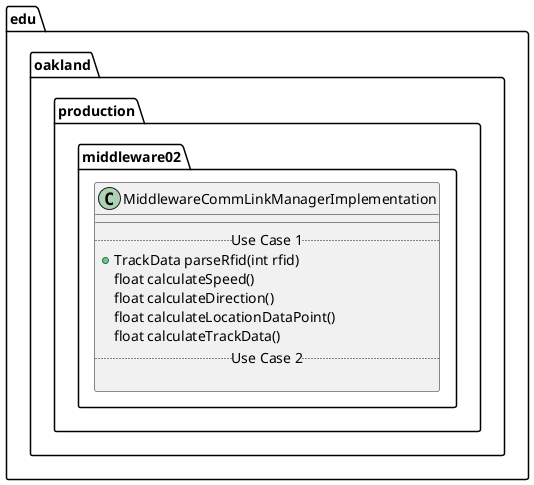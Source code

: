 @startuml MiddlewareCommLinkManagerImplementation

package edu.oakland.production.middleware02 {
    class MiddlewareCommLinkManagerImplementation {
        __
        .. Use Case 1 ..
        + TrackData parseRfid(int rfid)
        float calculateSpeed()
        float calculateDirection()
        float calculateLocationDataPoint()
        float calculateTrackData()
        .. Use Case 2 ..

    }
}

@enduml